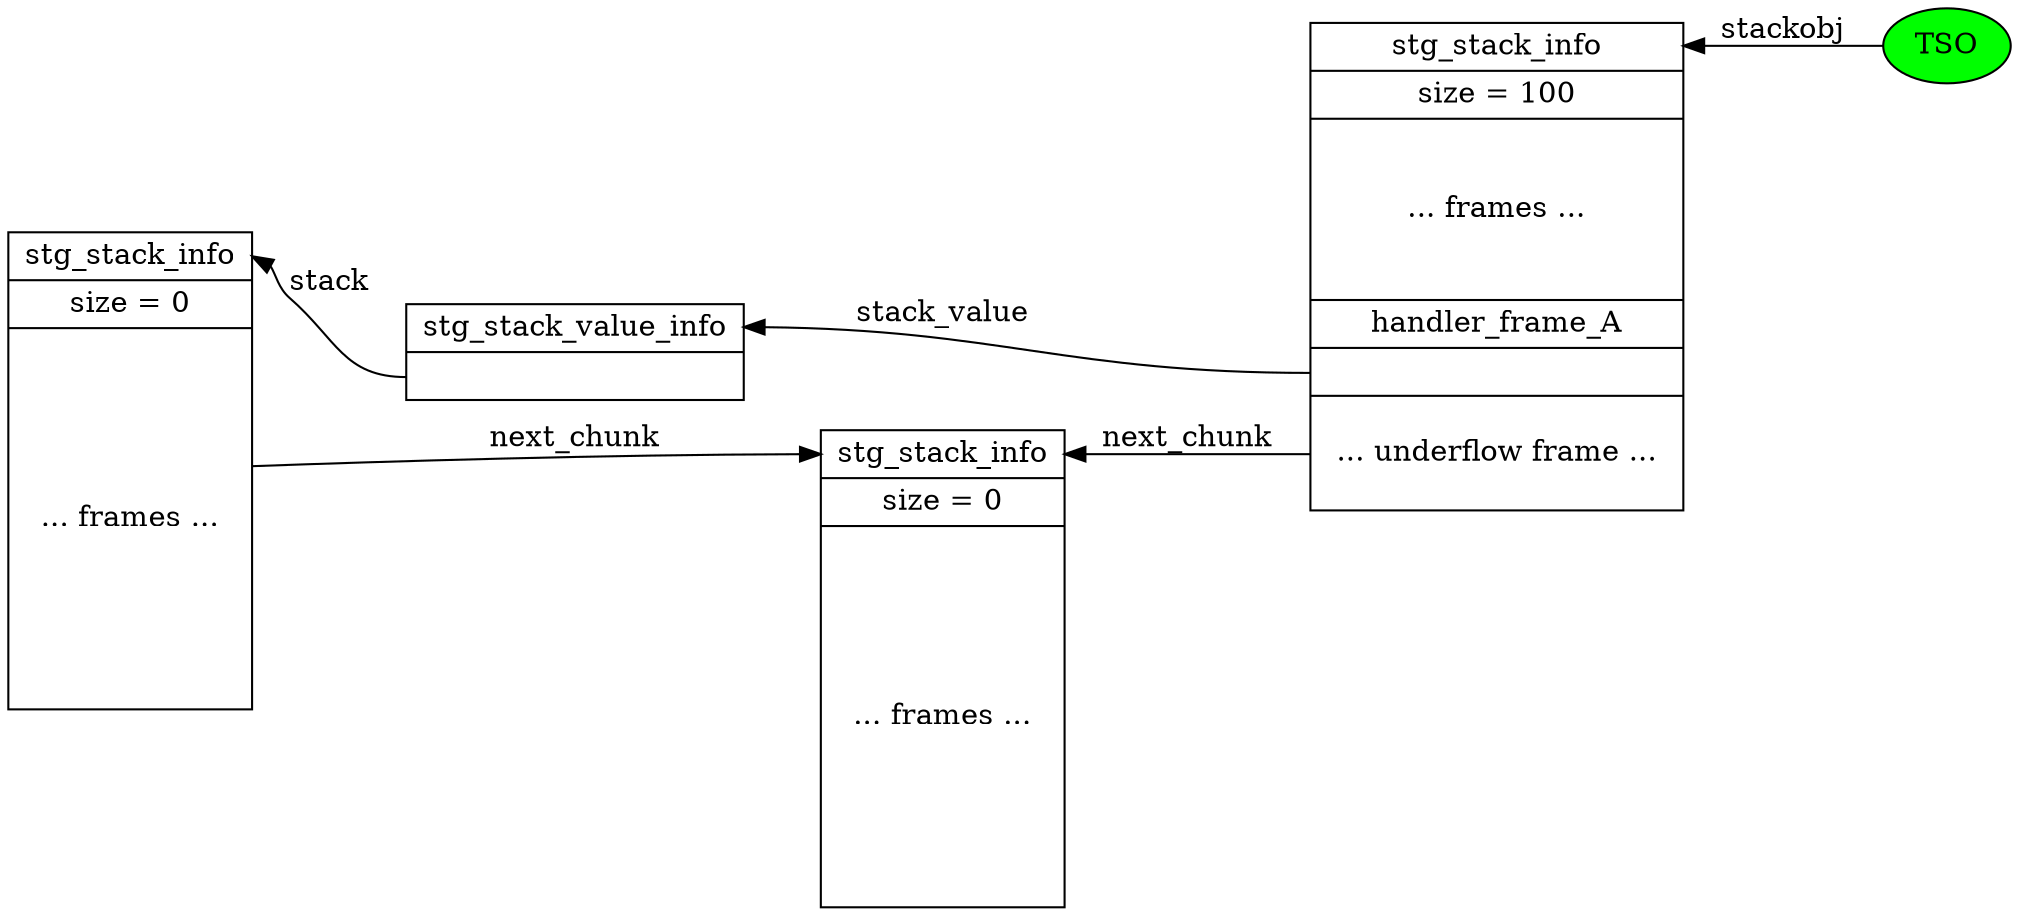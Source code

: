digraph {
    node [shape=record];
    TSO[shape=oval, style=filled, fillcolor=green]


    stack_old_current
    [label=" <top> stg_stack_info\
           | size = 0 \
           | \n\n\n\n\n ... frames ... \n\n\n\n\n\n \
           "]

    stack_common
    [label=" <top> stg_stack_info\
           | size = 0 \
           | \n\n\n\n\n ... frames ... \n\n\n\n\n\n \
           "]

    stack_new_current
    [label=" <top> stg_stack_info \
           | size = 100 \
           | \n\n ... frames ... \n\n\n \
           | handler_frame_A \
           | <stack_value> \
           | <underflow> \n ... underflow frame ... \n\n \
           "]

    stack_value
    [label=" <top> stg_stack_value_info \
           | <field> \
           "]

    TSO->stack_new_current:top [label="stackobj"]
    stack_new_current:stack_value->stack_value:top [label="stack_value"]
    stack_value:field->stack_old_current:top [label="stack"]


    stack_old_current -> stack_common:top [label="next_chunk"]
    stack_new_current:underflow -> stack_common:top [label="next_chunk"]


    /* I use these edges to manually control layout */
    stack_old_current:top -> stack_new_current:top [label="", style=invis]
    stack_common -> stack_value[label="", style=invis]
    /* stack_value->TSO[label="", style=invis] */
    /* stack_value->TSO[label="", style=invis] */
    /* stack_value->TSO[label="", style=invis] */
    /* TSO->stack_value[label="", style=invis] */
    /* TSO->stack_value[label="", style=invis] */
    /* TSO->stack_value[label="", style=invis] */

  rankdir="RL"
}

